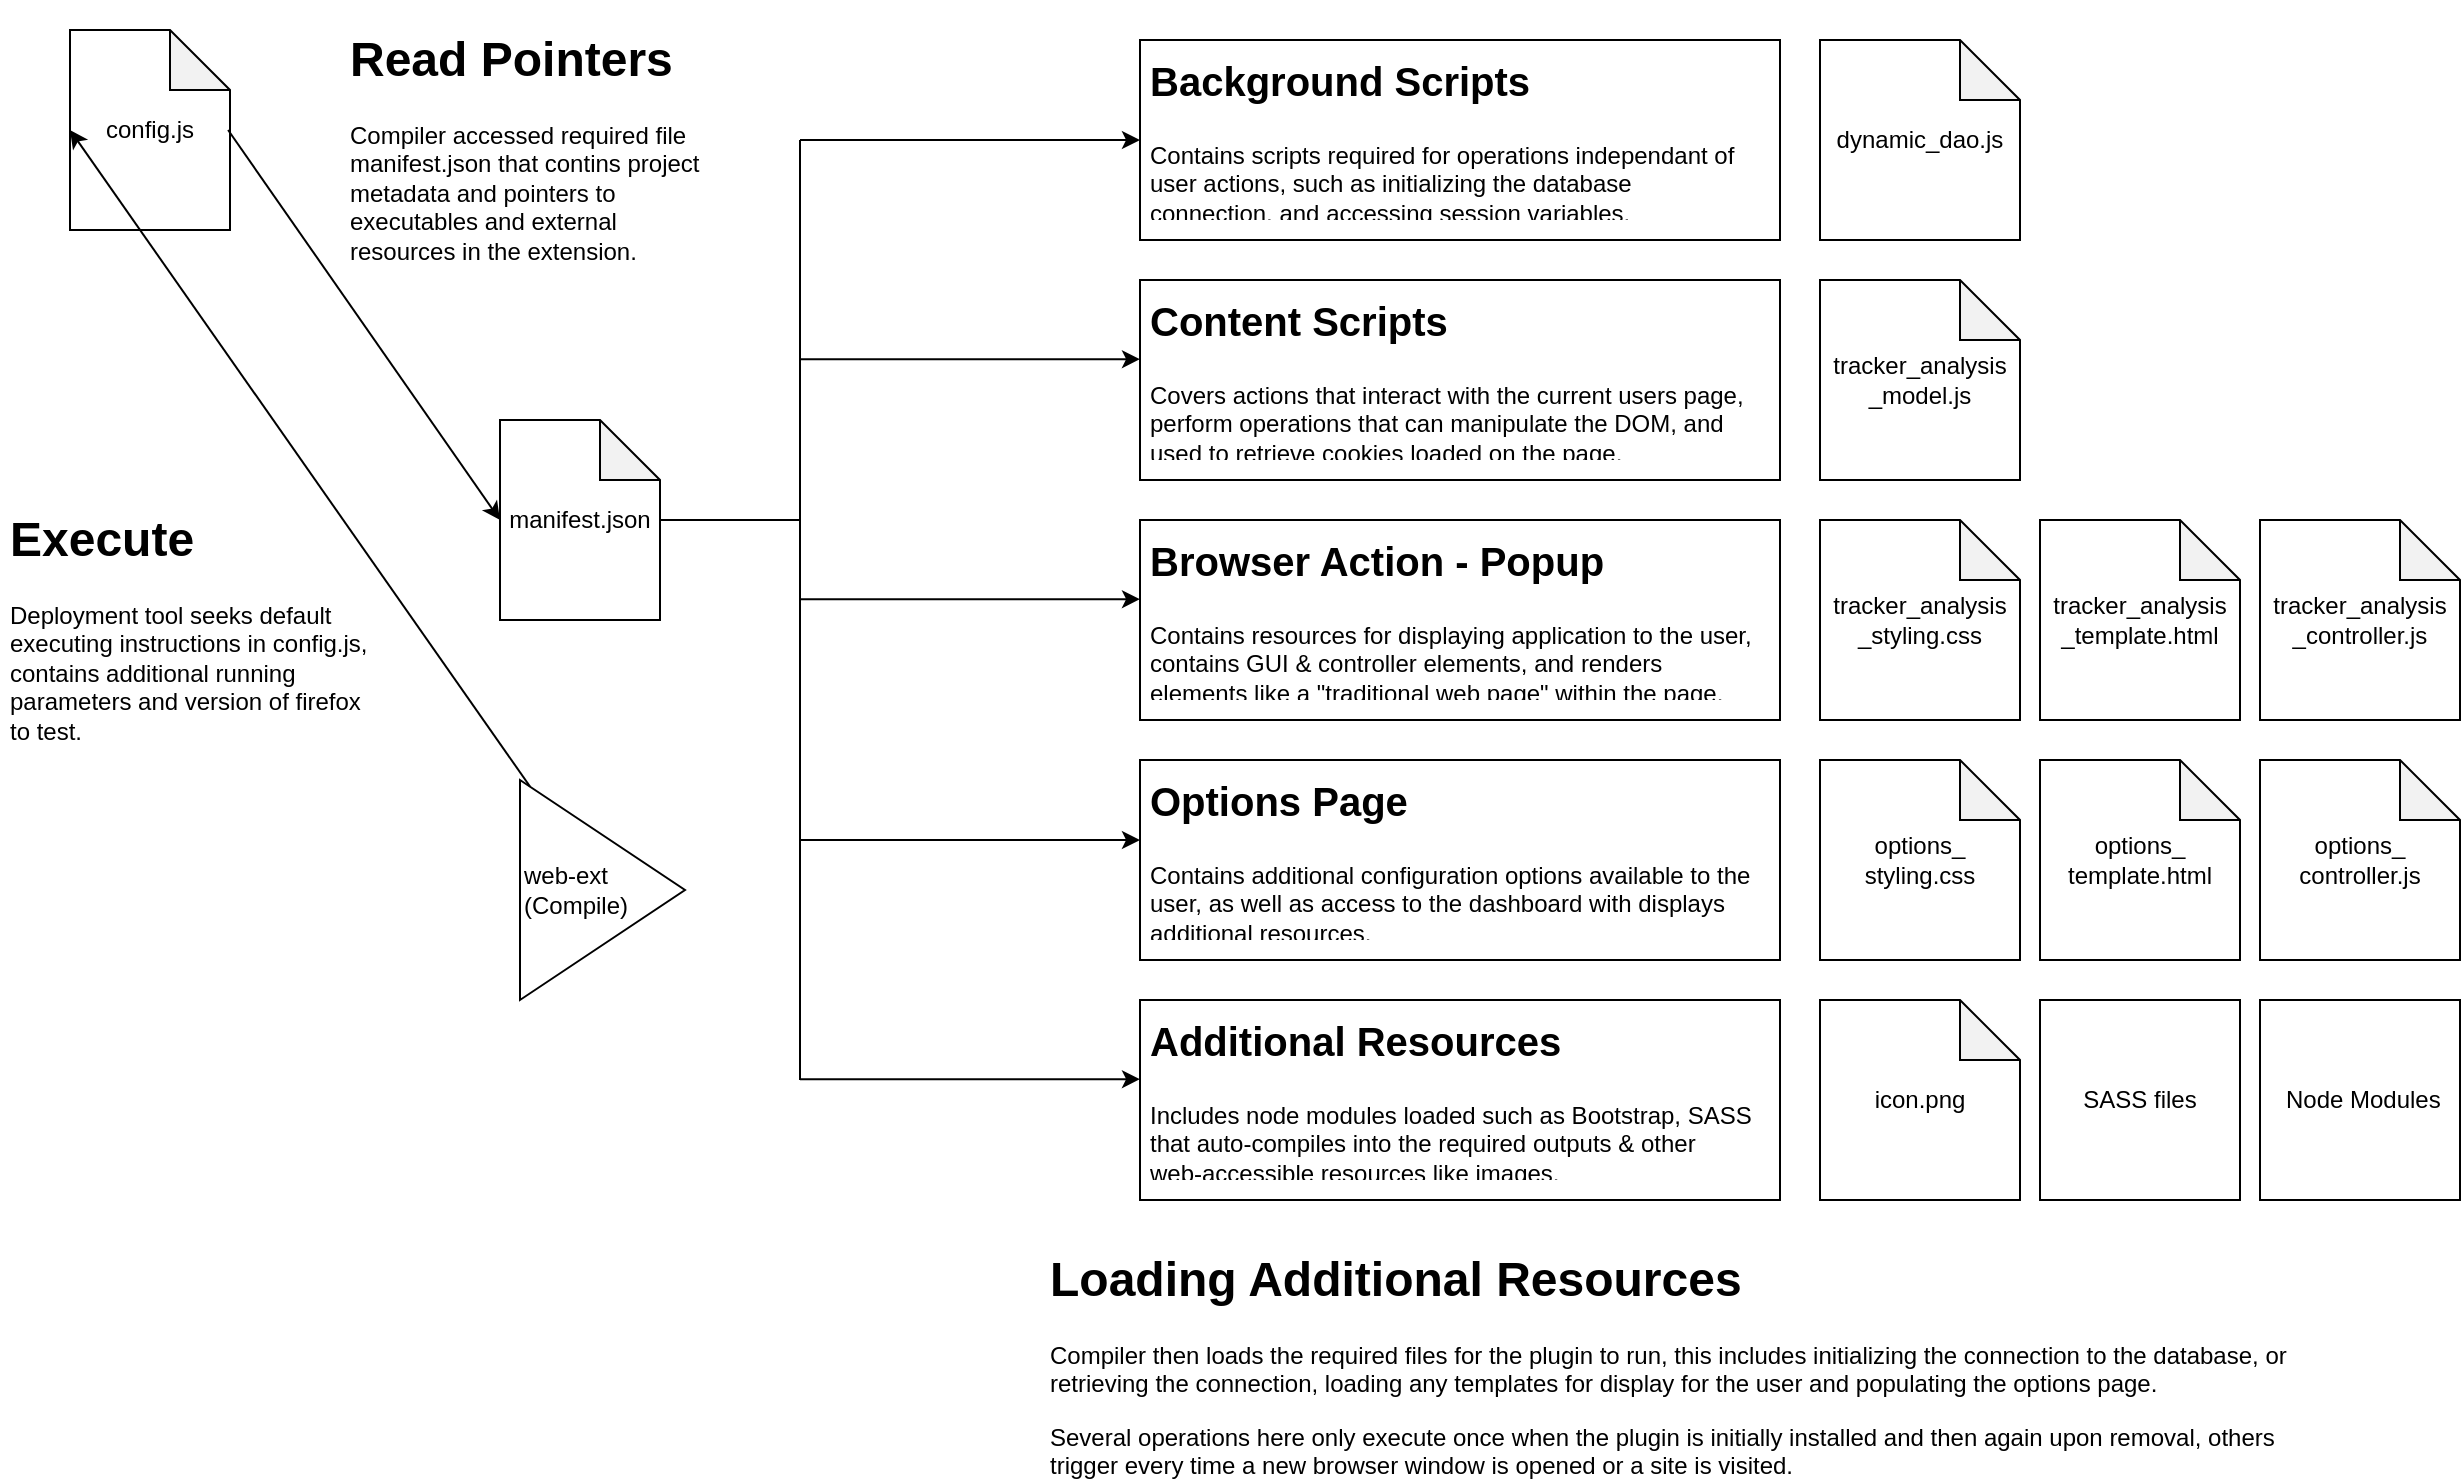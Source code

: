 <mxfile version="14.4.2" type="device"><diagram id="C5RBs43oDa-KdzZeNtuy" name="Page-1"><mxGraphModel dx="2370" dy="2529" grid="1" gridSize="10" guides="1" tooltips="1" connect="1" arrows="1" fold="1" page="1" pageScale="1" pageWidth="827" pageHeight="1169" math="0" shadow="0"><root><mxCell id="WIyWlLk6GJQsqaUBKTNV-0"/><mxCell id="WIyWlLk6GJQsqaUBKTNV-1" parent="WIyWlLk6GJQsqaUBKTNV-0"/><mxCell id="YFvidEO2bMMivMYavJ9v-0" value="manifest.json" style="shape=note;whiteSpace=wrap;html=1;backgroundOutline=1;darkOpacity=0.05;" parent="WIyWlLk6GJQsqaUBKTNV-1" vertex="1"><mxGeometry x="680" y="-50" width="80" height="100" as="geometry"/></mxCell><mxCell id="YFvidEO2bMMivMYavJ9v-1" value="config.js" style="shape=note;whiteSpace=wrap;html=1;backgroundOutline=1;darkOpacity=0.05;" parent="WIyWlLk6GJQsqaUBKTNV-1" vertex="1"><mxGeometry x="465" y="-245" width="80" height="100" as="geometry"/></mxCell><mxCell id="YFvidEO2bMMivMYavJ9v-2" value="web-ext&lt;br&gt;(Compile)" style="triangle;whiteSpace=wrap;html=1;align=left;" parent="WIyWlLk6GJQsqaUBKTNV-1" vertex="1"><mxGeometry x="690" y="130" width="82.5" height="110" as="geometry"/></mxCell><mxCell id="YFvidEO2bMMivMYavJ9v-3" value="" style="endArrow=classic;html=1;entryX=0;entryY=0.5;entryDx=0;entryDy=0;entryPerimeter=0;" parent="WIyWlLk6GJQsqaUBKTNV-1" source="YFvidEO2bMMivMYavJ9v-2" target="YFvidEO2bMMivMYavJ9v-1" edge="1"><mxGeometry width="50" height="50" relative="1" as="geometry"><mxPoint x="340" y="235" as="sourcePoint"/><mxPoint x="390" y="185" as="targetPoint"/></mxGeometry></mxCell><mxCell id="YFvidEO2bMMivMYavJ9v-4" value="&lt;h1&gt;Execute&lt;/h1&gt;&lt;div&gt;Deployment tool seeks default executing instructions in config.js, contains additional running parameters and version of firefox to test.&lt;/div&gt;&lt;div&gt;&lt;br&gt;&lt;/div&gt;" style="text;html=1;strokeColor=none;fillColor=none;spacing=5;spacingTop=-20;whiteSpace=wrap;overflow=hidden;rounded=0;" parent="WIyWlLk6GJQsqaUBKTNV-1" vertex="1"><mxGeometry x="430" y="-10" width="190" height="120" as="geometry"/></mxCell><mxCell id="YFvidEO2bMMivMYavJ9v-5" value="" style="endArrow=classic;html=1;exitX=0.988;exitY=0.5;exitDx=0;exitDy=0;exitPerimeter=0;entryX=0;entryY=0.5;entryDx=0;entryDy=0;entryPerimeter=0;" parent="WIyWlLk6GJQsqaUBKTNV-1" source="YFvidEO2bMMivMYavJ9v-1" target="YFvidEO2bMMivMYavJ9v-0" edge="1"><mxGeometry width="50" height="50" relative="1" as="geometry"><mxPoint x="420" y="25" as="sourcePoint"/><mxPoint x="710" y="65" as="targetPoint"/></mxGeometry></mxCell><mxCell id="YFvidEO2bMMivMYavJ9v-6" value="&lt;h1&gt;Read Pointers&lt;/h1&gt;&lt;p&gt;Compiler accessed required file manifest.json that contins project metadata and pointers to executables and external resources in the extension.&lt;/p&gt;" style="text;html=1;strokeColor=none;fillColor=none;spacing=5;spacingTop=-20;whiteSpace=wrap;overflow=hidden;rounded=0;" parent="WIyWlLk6GJQsqaUBKTNV-1" vertex="1"><mxGeometry x="600" y="-250" width="190" height="120" as="geometry"/></mxCell><mxCell id="YFvidEO2bMMivMYavJ9v-7" value="" style="rounded=0;whiteSpace=wrap;html=1;" parent="WIyWlLk6GJQsqaUBKTNV-1" vertex="1"><mxGeometry x="1000" y="-240" width="320" height="100" as="geometry"/></mxCell><mxCell id="YFvidEO2bMMivMYavJ9v-8" value="" style="rounded=0;whiteSpace=wrap;html=1;" parent="WIyWlLk6GJQsqaUBKTNV-1" vertex="1"><mxGeometry x="1000" y="-120" width="320" height="100" as="geometry"/></mxCell><mxCell id="YFvidEO2bMMivMYavJ9v-9" value="" style="rounded=0;whiteSpace=wrap;html=1;" parent="WIyWlLk6GJQsqaUBKTNV-1" vertex="1"><mxGeometry x="1000" width="320" height="100" as="geometry"/></mxCell><mxCell id="YFvidEO2bMMivMYavJ9v-10" value="" style="rounded=0;whiteSpace=wrap;html=1;" parent="WIyWlLk6GJQsqaUBKTNV-1" vertex="1"><mxGeometry x="1000" y="120" width="320" height="100" as="geometry"/></mxCell><mxCell id="YFvidEO2bMMivMYavJ9v-11" value="" style="rounded=0;whiteSpace=wrap;html=1;" parent="WIyWlLk6GJQsqaUBKTNV-1" vertex="1"><mxGeometry x="1000" y="240" width="320" height="100" as="geometry"/></mxCell><mxCell id="YFvidEO2bMMivMYavJ9v-16" value="" style="endArrow=none;html=1;exitX=1;exitY=0.5;exitDx=0;exitDy=0;exitPerimeter=0;" parent="WIyWlLk6GJQsqaUBKTNV-1" edge="1"><mxGeometry width="50" height="50" relative="1" as="geometry"><mxPoint x="760" y="2.274e-13" as="sourcePoint"/><mxPoint x="830" as="targetPoint"/></mxGeometry></mxCell><mxCell id="YFvidEO2bMMivMYavJ9v-17" value="" style="endArrow=none;html=1;" parent="WIyWlLk6GJQsqaUBKTNV-1" edge="1"><mxGeometry width="50" height="50" relative="1" as="geometry"><mxPoint x="830" y="280" as="sourcePoint"/><mxPoint x="830" y="-190" as="targetPoint"/></mxGeometry></mxCell><mxCell id="YFvidEO2bMMivMYavJ9v-22" value="" style="endArrow=classic;html=1;entryX=0;entryY=0.5;entryDx=0;entryDy=0;" parent="WIyWlLk6GJQsqaUBKTNV-1" target="YFvidEO2bMMivMYavJ9v-7" edge="1"><mxGeometry width="50" height="50" relative="1" as="geometry"><mxPoint x="830" y="-190" as="sourcePoint"/><mxPoint x="650" y="-210" as="targetPoint"/></mxGeometry></mxCell><mxCell id="YFvidEO2bMMivMYavJ9v-23" value="" style="endArrow=classic;html=1;entryX=0;entryY=0.5;entryDx=0;entryDy=0;" parent="WIyWlLk6GJQsqaUBKTNV-1" edge="1"><mxGeometry width="50" height="50" relative="1" as="geometry"><mxPoint x="830" y="-80.42" as="sourcePoint"/><mxPoint x="1000" y="-80.42" as="targetPoint"/></mxGeometry></mxCell><mxCell id="YFvidEO2bMMivMYavJ9v-24" value="" style="endArrow=classic;html=1;entryX=0;entryY=0.5;entryDx=0;entryDy=0;" parent="WIyWlLk6GJQsqaUBKTNV-1" edge="1"><mxGeometry width="50" height="50" relative="1" as="geometry"><mxPoint x="830" y="39.58" as="sourcePoint"/><mxPoint x="1000" y="39.58" as="targetPoint"/></mxGeometry></mxCell><mxCell id="YFvidEO2bMMivMYavJ9v-25" value="" style="endArrow=classic;html=1;entryX=0;entryY=0.5;entryDx=0;entryDy=0;" parent="WIyWlLk6GJQsqaUBKTNV-1" edge="1"><mxGeometry width="50" height="50" relative="1" as="geometry"><mxPoint x="830" y="160.0" as="sourcePoint"/><mxPoint x="1000" y="160.0" as="targetPoint"/></mxGeometry></mxCell><mxCell id="YFvidEO2bMMivMYavJ9v-26" value="" style="endArrow=classic;html=1;entryX=0;entryY=0.5;entryDx=0;entryDy=0;" parent="WIyWlLk6GJQsqaUBKTNV-1" edge="1"><mxGeometry width="50" height="50" relative="1" as="geometry"><mxPoint x="830" y="279.58" as="sourcePoint"/><mxPoint x="1000" y="279.58" as="targetPoint"/></mxGeometry></mxCell><mxCell id="YFvidEO2bMMivMYavJ9v-27" value="&lt;p style=&quot;line-height: 100%&quot;&gt;&lt;/p&gt;&lt;h1&gt;&lt;font style=&quot;font-size: 20px ; line-height: 60%&quot;&gt;Background Scripts&lt;/font&gt;&lt;/h1&gt;&lt;p&gt;Contains scripts required for operations independant of user actions, such as initializing the database connection, and accessing session variables.&lt;/p&gt;&lt;p&gt;&lt;/p&gt;" style="text;html=1;strokeColor=none;fillColor=none;spacing=5;spacingTop=-20;whiteSpace=wrap;overflow=hidden;rounded=0;" parent="WIyWlLk6GJQsqaUBKTNV-1" vertex="1"><mxGeometry x="1000" y="-240" width="310" height="90" as="geometry"/></mxCell><mxCell id="YFvidEO2bMMivMYavJ9v-28" value="&lt;p style=&quot;line-height: 100%&quot;&gt;&lt;/p&gt;&lt;h1&gt;&lt;font style=&quot;font-size: 20px ; line-height: 60%&quot;&gt;Content Scripts&lt;/font&gt;&lt;/h1&gt;&lt;p&gt;Covers actions that interact with the current users page, perform operations that can manipulate the DOM, and used to retrieve cookies loaded on the page.&lt;/p&gt;&lt;p&gt;&lt;/p&gt;" style="text;html=1;strokeColor=none;fillColor=none;spacing=5;spacingTop=-20;whiteSpace=wrap;overflow=hidden;rounded=0;" parent="WIyWlLk6GJQsqaUBKTNV-1" vertex="1"><mxGeometry x="1000" y="-120" width="310" height="90" as="geometry"/></mxCell><mxCell id="YFvidEO2bMMivMYavJ9v-29" value="&lt;p style=&quot;line-height: 100%&quot;&gt;&lt;/p&gt;&lt;h1&gt;&lt;font style=&quot;font-size: 20px ; line-height: 60%&quot;&gt;Browser Action - Popup&lt;/font&gt;&lt;/h1&gt;&lt;p&gt;Contains resources for displaying application to the user, contains GUI &amp;amp; controller elements, and renders elements like a &quot;traditional web page&quot; within the page.&amp;nbsp;&lt;/p&gt;&lt;p&gt;&lt;/p&gt;" style="text;html=1;strokeColor=none;fillColor=none;spacing=5;spacingTop=-20;whiteSpace=wrap;overflow=hidden;rounded=0;" parent="WIyWlLk6GJQsqaUBKTNV-1" vertex="1"><mxGeometry x="1000" width="310" height="90" as="geometry"/></mxCell><mxCell id="YFvidEO2bMMivMYavJ9v-30" value="&lt;p style=&quot;line-height: 100%&quot;&gt;&lt;/p&gt;&lt;h1&gt;&lt;font style=&quot;font-size: 20px ; line-height: 60%&quot;&gt;Options Page&lt;/font&gt;&lt;/h1&gt;&lt;p&gt;Contains additional configuration options available to the user, as well as access to the dashboard with displays additional resources.&lt;/p&gt;&lt;p&gt;&lt;/p&gt;" style="text;html=1;strokeColor=none;fillColor=none;spacing=5;spacingTop=-20;whiteSpace=wrap;overflow=hidden;rounded=0;" parent="WIyWlLk6GJQsqaUBKTNV-1" vertex="1"><mxGeometry x="1000" y="120" width="310" height="90" as="geometry"/></mxCell><mxCell id="YFvidEO2bMMivMYavJ9v-31" value="&lt;p style=&quot;line-height: 100%&quot;&gt;&lt;/p&gt;&lt;h1&gt;&lt;font style=&quot;font-size: 20px ; line-height: 60%&quot;&gt;Additional Resources&lt;/font&gt;&lt;/h1&gt;&lt;p&gt;Includes node modules loaded such as Bootstrap, SASS that auto-compiles into the required outputs &amp;amp; other web-accessible resources like images.&lt;/p&gt;&lt;p&gt;&lt;/p&gt;" style="text;html=1;strokeColor=none;fillColor=none;spacing=5;spacingTop=-20;whiteSpace=wrap;overflow=hidden;rounded=0;" parent="WIyWlLk6GJQsqaUBKTNV-1" vertex="1"><mxGeometry x="1000" y="240" width="310" height="90" as="geometry"/></mxCell><mxCell id="YFvidEO2bMMivMYavJ9v-32" value="dynamic_dao.js" style="shape=note;whiteSpace=wrap;html=1;backgroundOutline=1;darkOpacity=0.05;" parent="WIyWlLk6GJQsqaUBKTNV-1" vertex="1"><mxGeometry x="1340" y="-240" width="100" height="100" as="geometry"/></mxCell><mxCell id="YFvidEO2bMMivMYavJ9v-33" value="tracker_analysis&lt;br&gt;_model.js" style="shape=note;whiteSpace=wrap;html=1;backgroundOutline=1;darkOpacity=0.05;" parent="WIyWlLk6GJQsqaUBKTNV-1" vertex="1"><mxGeometry x="1340" y="-120" width="100" height="100" as="geometry"/></mxCell><mxCell id="YFvidEO2bMMivMYavJ9v-34" value="tracker_analysis&lt;br&gt;_styling.css" style="shape=note;whiteSpace=wrap;html=1;backgroundOutline=1;darkOpacity=0.05;" parent="WIyWlLk6GJQsqaUBKTNV-1" vertex="1"><mxGeometry x="1340" width="100" height="100" as="geometry"/></mxCell><mxCell id="YFvidEO2bMMivMYavJ9v-35" value="options_&lt;br&gt;template.html" style="shape=note;whiteSpace=wrap;html=1;backgroundOutline=1;darkOpacity=0.05;" parent="WIyWlLk6GJQsqaUBKTNV-1" vertex="1"><mxGeometry x="1450" y="120" width="100" height="100" as="geometry"/></mxCell><mxCell id="YFvidEO2bMMivMYavJ9v-36" value="icon.png" style="shape=note;whiteSpace=wrap;html=1;backgroundOutline=1;darkOpacity=0.05;" parent="WIyWlLk6GJQsqaUBKTNV-1" vertex="1"><mxGeometry x="1340" y="240" width="100" height="100" as="geometry"/></mxCell><mxCell id="YFvidEO2bMMivMYavJ9v-40" value="tracker_analysis&lt;br&gt;_template.html" style="shape=note;whiteSpace=wrap;html=1;backgroundOutline=1;darkOpacity=0.05;" parent="WIyWlLk6GJQsqaUBKTNV-1" vertex="1"><mxGeometry x="1450" width="100" height="100" as="geometry"/></mxCell><mxCell id="YFvidEO2bMMivMYavJ9v-41" value="tracker_analysis&lt;br&gt;_controller.js" style="shape=note;whiteSpace=wrap;html=1;backgroundOutline=1;darkOpacity=0.05;" parent="WIyWlLk6GJQsqaUBKTNV-1" vertex="1"><mxGeometry x="1560" width="100" height="100" as="geometry"/></mxCell><mxCell id="YFvidEO2bMMivMYavJ9v-42" value="options_&lt;br&gt;controller.js" style="shape=note;whiteSpace=wrap;html=1;backgroundOutline=1;darkOpacity=0.05;" parent="WIyWlLk6GJQsqaUBKTNV-1" vertex="1"><mxGeometry x="1560" y="120" width="100" height="100" as="geometry"/></mxCell><mxCell id="YFvidEO2bMMivMYavJ9v-43" value="options_&lt;br&gt;styling.css" style="shape=note;whiteSpace=wrap;html=1;backgroundOutline=1;darkOpacity=0.05;" parent="WIyWlLk6GJQsqaUBKTNV-1" vertex="1"><mxGeometry x="1340" y="120" width="100" height="100" as="geometry"/></mxCell><mxCell id="YFvidEO2bMMivMYavJ9v-44" value="SASS files" style="whiteSpace=wrap;html=1;aspect=fixed;" parent="WIyWlLk6GJQsqaUBKTNV-1" vertex="1"><mxGeometry x="1450" y="240" width="100" height="100" as="geometry"/></mxCell><mxCell id="YFvidEO2bMMivMYavJ9v-45" value="&amp;nbsp;Node Modules" style="whiteSpace=wrap;html=1;aspect=fixed;" parent="WIyWlLk6GJQsqaUBKTNV-1" vertex="1"><mxGeometry x="1560" y="240" width="100" height="100" as="geometry"/></mxCell><mxCell id="YFvidEO2bMMivMYavJ9v-46" value="&lt;h1&gt;Loading Additional Resources&lt;/h1&gt;&lt;p&gt;Compiler then loads the required files for the plugin to run, this includes initializing the connection to the database, or retrieving the connection, loading any templates for display for the user and populating the options page.&lt;/p&gt;&lt;p&gt;Several operations here only execute once when the plugin is initially installed and then again upon removal, others trigger every time a new browser window is opened or a site is visited.&lt;/p&gt;&lt;p&gt;&lt;br&gt;&lt;/p&gt;" style="text;html=1;strokeColor=none;fillColor=none;spacing=5;spacingTop=-20;whiteSpace=wrap;overflow=hidden;rounded=0;" parent="WIyWlLk6GJQsqaUBKTNV-1" vertex="1"><mxGeometry x="950" y="360" width="630" height="120" as="geometry"/></mxCell></root></mxGraphModel></diagram></mxfile>